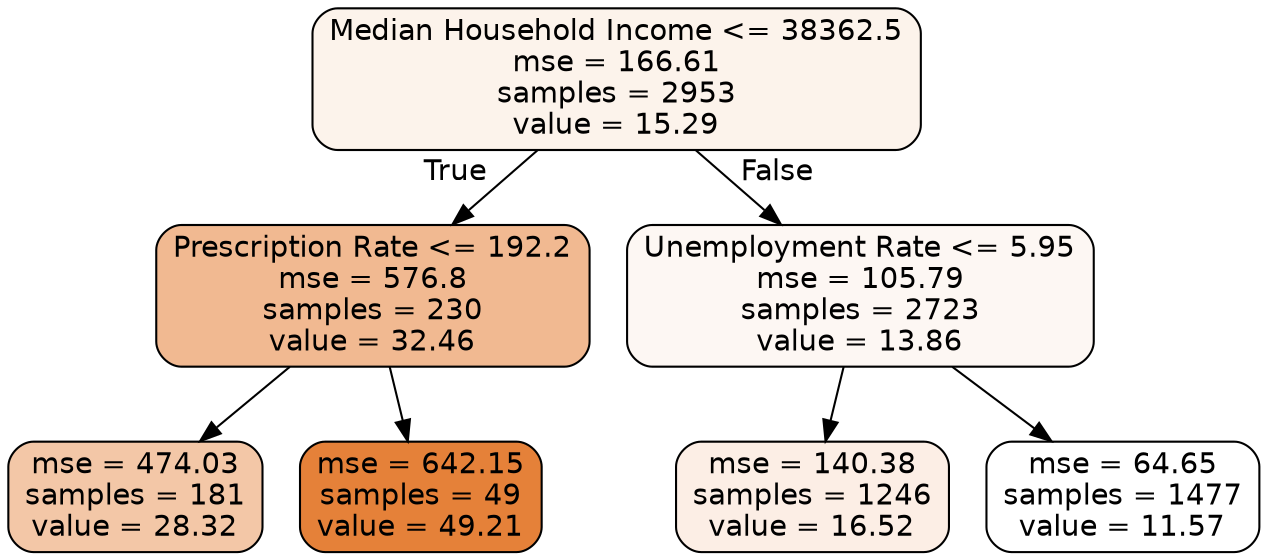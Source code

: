 digraph Tree {
node [shape=box, style="filled, rounded", color="black", fontname=helvetica] ;
edge [fontname=helvetica] ;
0 [label="Median Household Income <= 38362.5\nmse = 166.61\nsamples = 2953\nvalue = 15.29", fillcolor="#fcf3eb"] ;
1 [label="Prescription Rate <= 192.2\nmse = 576.8\nsamples = 230\nvalue = 32.46", fillcolor="#f1b991"] ;
0 -> 1 [labeldistance=2.5, labelangle=45, headlabel="True"] ;
5 [label="mse = 474.03\nsamples = 181\nvalue = 28.32", fillcolor="#f3c7a7"] ;
1 -> 5 ;
6 [label="mse = 642.15\nsamples = 49\nvalue = 49.21", fillcolor="#e58139"] ;
1 -> 6 ;
2 [label="Unemployment Rate <= 5.95\nmse = 105.79\nsamples = 2723\nvalue = 13.86", fillcolor="#fdf7f3"] ;
0 -> 2 [labeldistance=2.5, labelangle=-45, headlabel="False"] ;
3 [label="mse = 140.38\nsamples = 1246\nvalue = 16.52", fillcolor="#fceee5"] ;
2 -> 3 ;
4 [label="mse = 64.65\nsamples = 1477\nvalue = 11.57", fillcolor="#ffffff"] ;
2 -> 4 ;
}
